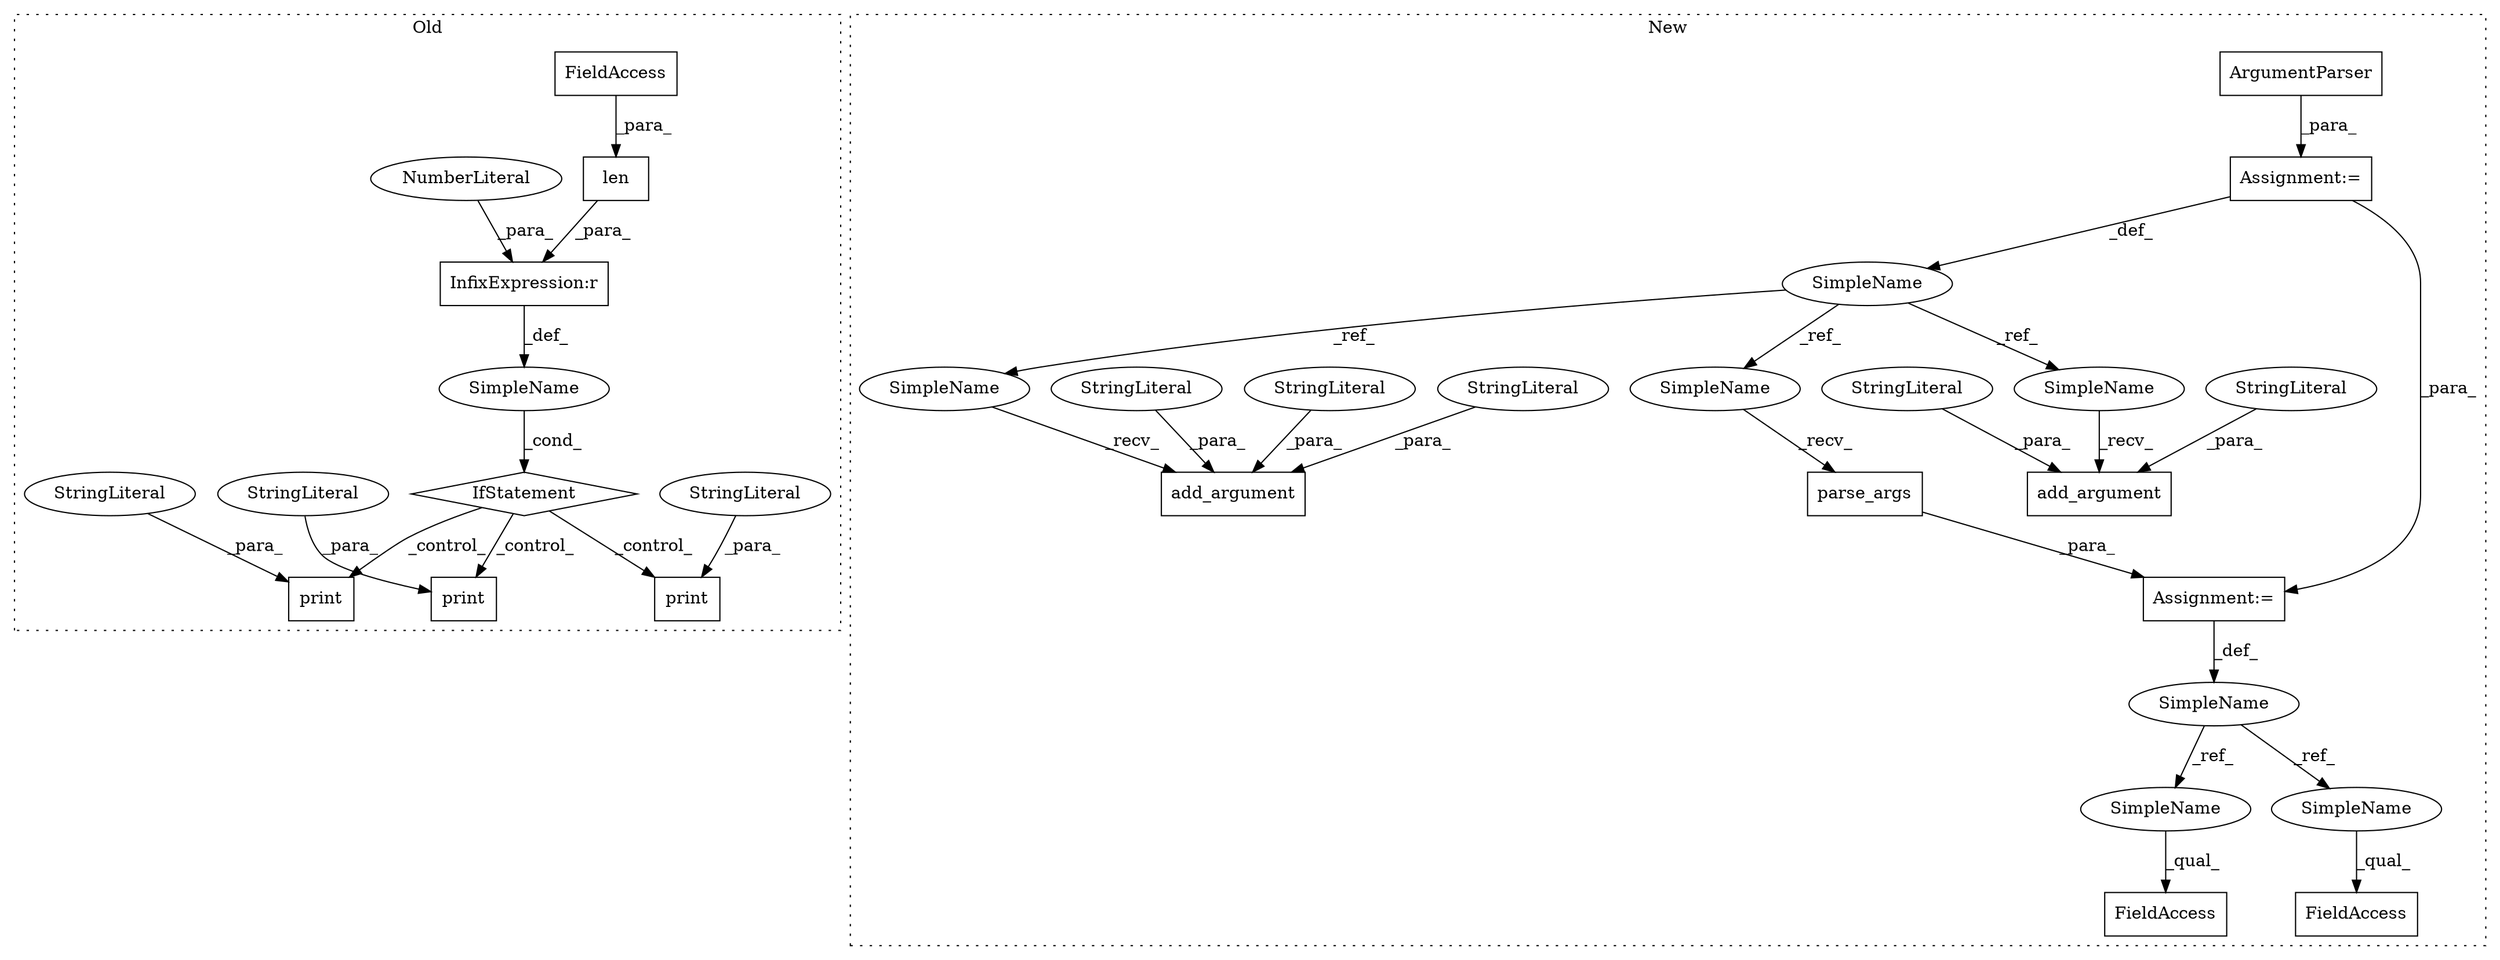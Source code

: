 digraph G {
subgraph cluster0 {
1 [label="print" a="32" s="605,666" l="6,1" shape="box"];
17 [label="len" a="32" s="435,447" l="4,1" shape="box"];
18 [label="FieldAccess" a="22" s="439" l="8" shape="box"];
19 [label="IfStatement" a="25" s="431,452" l="4,2" shape="diamond"];
20 [label="SimpleName" a="42" s="" l="" shape="ellipse"];
21 [label="InfixExpression:r" a="27" s="448" l="3" shape="box"];
22 [label="NumberLiteral" a="34" s="451" l="1" shape="ellipse"];
23 [label="print" a="32" s="527,596" l="6,1" shape="box"];
24 [label="StringLiteral" a="45" s="611" l="55" shape="ellipse"];
25 [label="StringLiteral" a="45" s="533" l="63" shape="ellipse"];
26 [label="print" a="32" s="675,711" l="6,1" shape="box"];
27 [label="StringLiteral" a="45" s="681" l="30" shape="ellipse"];
label = "Old";
style="dotted";
}
subgraph cluster1 {
2 [label="ArgumentParser" a="32" s="423,594" l="15,1" shape="box"];
3 [label="Assignment:=" a="7" s="413" l="1" shape="box"];
4 [label="parse_args" a="32" s="841" l="12" shape="box"];
5 [label="Assignment:=" a="7" s="833" l="1" shape="box"];
6 [label="add_argument" a="32" s="608,682" l="13,1" shape="box"];
7 [label="StringLiteral" a="45" s="643" l="39" shape="ellipse"];
8 [label="StringLiteral" a="45" s="632" l="10" shape="ellipse"];
9 [label="add_argument" a="32" s="696,822" l="13,1" shape="box"];
10 [label="StringLiteral" a="45" s="724" l="14" shape="ellipse"];
11 [label="StringLiteral" a="45" s="743" l="23" shape="ellipse"];
12 [label="StringLiteral" a="45" s="709" l="14" shape="ellipse"];
13 [label="SimpleName" a="42" s="407" l="6" shape="ellipse"];
14 [label="FieldAccess" a="22" s="954" l="17" shape="box"];
15 [label="FieldAccess" a="22" s="917" l="13" shape="box"];
16 [label="SimpleName" a="42" s="829" l="4" shape="ellipse"];
28 [label="SimpleName" a="42" s="954" l="4" shape="ellipse"];
29 [label="SimpleName" a="42" s="917" l="4" shape="ellipse"];
30 [label="SimpleName" a="42" s="834" l="6" shape="ellipse"];
31 [label="SimpleName" a="42" s="689" l="6" shape="ellipse"];
32 [label="SimpleName" a="42" s="601" l="6" shape="ellipse"];
label = "New";
style="dotted";
}
2 -> 3 [label="_para_"];
3 -> 5 [label="_para_"];
3 -> 13 [label="_def_"];
4 -> 5 [label="_para_"];
5 -> 16 [label="_def_"];
7 -> 6 [label="_para_"];
8 -> 6 [label="_para_"];
10 -> 9 [label="_para_"];
11 -> 9 [label="_para_"];
12 -> 9 [label="_para_"];
13 -> 32 [label="_ref_"];
13 -> 30 [label="_ref_"];
13 -> 31 [label="_ref_"];
16 -> 29 [label="_ref_"];
16 -> 28 [label="_ref_"];
17 -> 21 [label="_para_"];
18 -> 17 [label="_para_"];
19 -> 1 [label="_control_"];
19 -> 26 [label="_control_"];
19 -> 23 [label="_control_"];
20 -> 19 [label="_cond_"];
21 -> 20 [label="_def_"];
22 -> 21 [label="_para_"];
24 -> 1 [label="_para_"];
25 -> 23 [label="_para_"];
27 -> 26 [label="_para_"];
28 -> 14 [label="_qual_"];
29 -> 15 [label="_qual_"];
30 -> 4 [label="_recv_"];
31 -> 9 [label="_recv_"];
32 -> 6 [label="_recv_"];
}